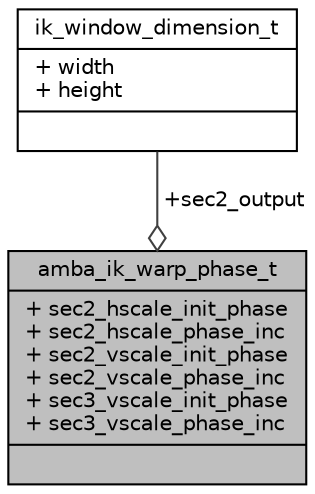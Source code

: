 digraph "amba_ik_warp_phase_t"
{
 // INTERACTIVE_SVG=YES
 // LATEX_PDF_SIZE
  bgcolor="transparent";
  edge [fontname="Helvetica",fontsize="10",labelfontname="Helvetica",labelfontsize="10"];
  node [fontname="Helvetica",fontsize="10",shape=record];
  Node1 [label="{amba_ik_warp_phase_t\n|+ sec2_hscale_init_phase\l+ sec2_hscale_phase_inc\l+ sec2_vscale_init_phase\l+ sec2_vscale_phase_inc\l+ sec3_vscale_init_phase\l+ sec3_vscale_phase_inc\l|}",height=0.2,width=0.4,color="black", fillcolor="grey75", style="filled", fontcolor="black",tooltip=" "];
  Node2 -> Node1 [color="grey25",fontsize="10",style="solid",label=" +sec2_output" ,arrowhead="odiamond",fontname="Helvetica"];
  Node2 [label="{ik_window_dimension_t\n|+ width\l+ height\l|}",height=0.2,width=0.4,color="black",URL="$dc/d93/structik__window__dimension__t.html",tooltip=" "];
}
